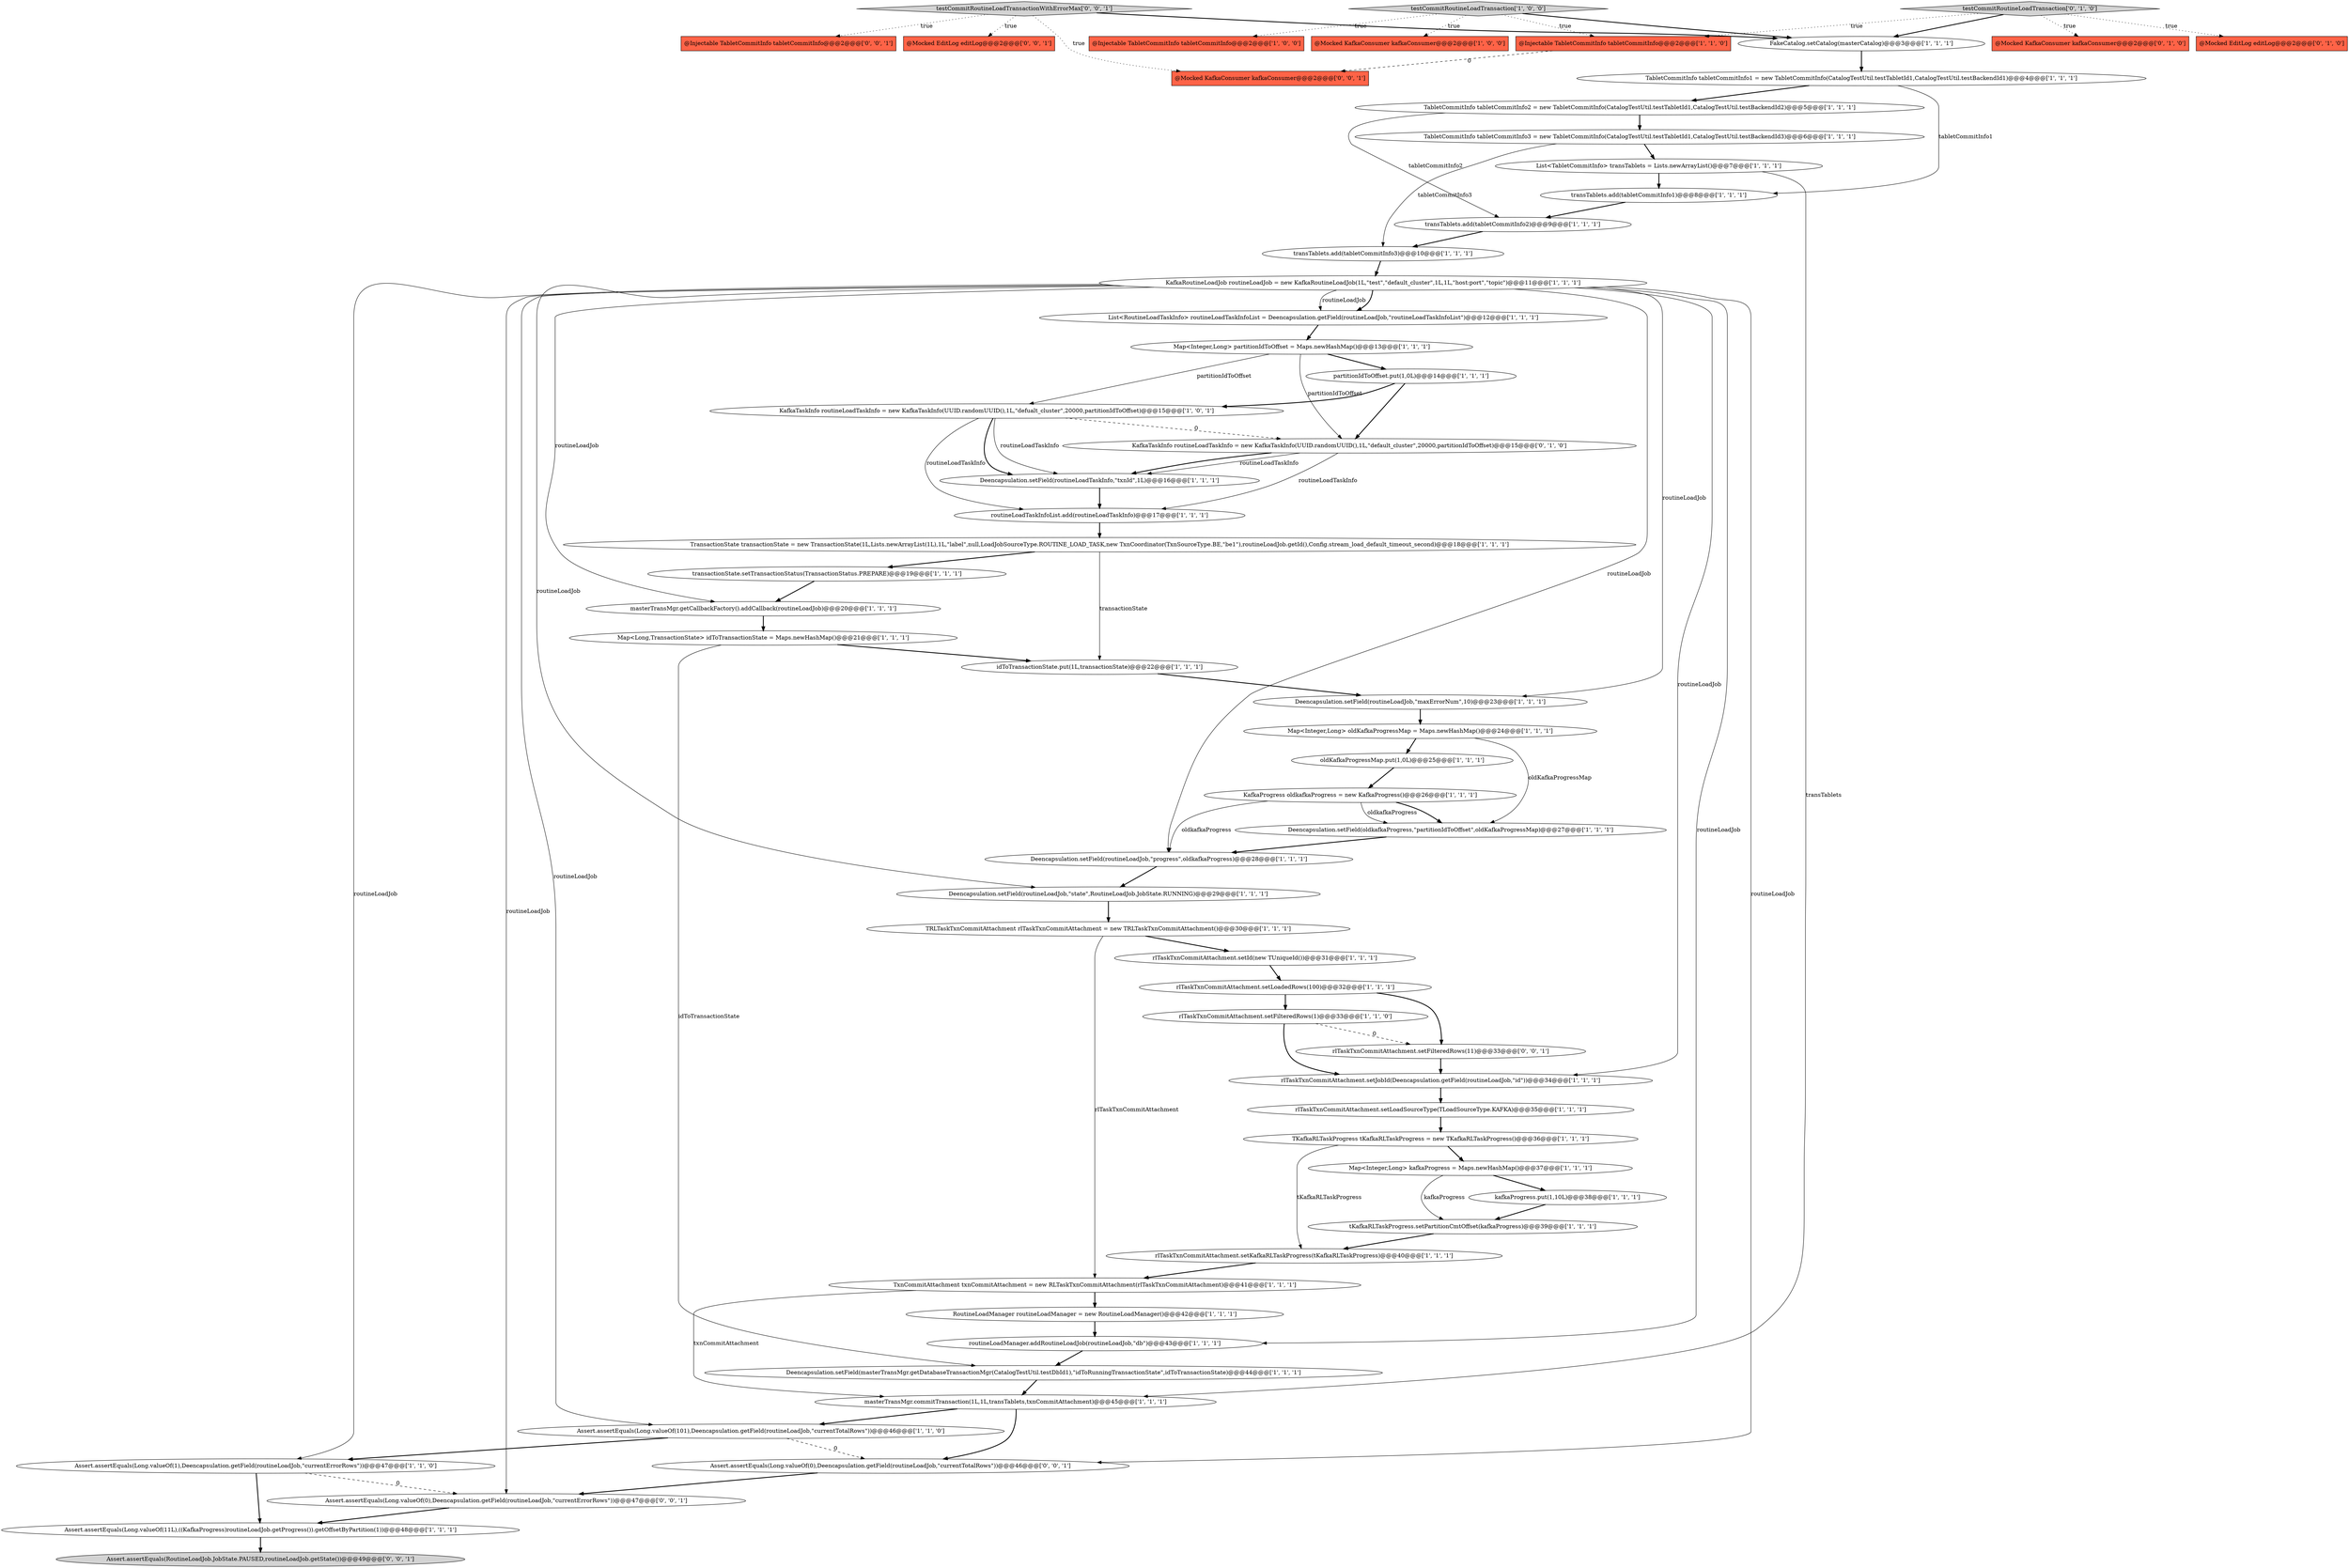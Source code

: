 digraph {
11 [style = filled, label = "Map<Integer,Long> oldKafkaProgressMap = Maps.newHashMap()@@@24@@@['1', '1', '1']", fillcolor = white, shape = ellipse image = "AAA0AAABBB1BBB"];
39 [style = filled, label = "routineLoadTaskInfoList.add(routineLoadTaskInfo)@@@17@@@['1', '1', '1']", fillcolor = white, shape = ellipse image = "AAA0AAABBB1BBB"];
38 [style = filled, label = "Deencapsulation.setField(routineLoadJob,\"progress\",oldkafkaProgress)@@@28@@@['1', '1', '1']", fillcolor = white, shape = ellipse image = "AAA0AAABBB1BBB"];
12 [style = filled, label = "KafkaRoutineLoadJob routineLoadJob = new KafkaRoutineLoadJob(1L,\"test\",\"default_cluster\",1L,1L,\"host:port\",\"topic\")@@@11@@@['1', '1', '1']", fillcolor = white, shape = ellipse image = "AAA0AAABBB1BBB"];
55 [style = filled, label = "Assert.assertEquals(RoutineLoadJob.JobState.PAUSED,routineLoadJob.getState())@@@49@@@['0', '0', '1']", fillcolor = lightgray, shape = ellipse image = "AAA0AAABBB3BBB"];
16 [style = filled, label = "@Injectable TabletCommitInfo tabletCommitInfo@@@2@@@['1', '0', '0']", fillcolor = tomato, shape = box image = "AAA0AAABBB1BBB"];
18 [style = filled, label = "rlTaskTxnCommitAttachment.setJobId(Deencapsulation.getField(routineLoadJob,\"id\"))@@@34@@@['1', '1', '1']", fillcolor = white, shape = ellipse image = "AAA0AAABBB1BBB"];
43 [style = filled, label = "kafkaProgress.put(1,10L)@@@38@@@['1', '1', '1']", fillcolor = white, shape = ellipse image = "AAA0AAABBB1BBB"];
36 [style = filled, label = "transTablets.add(tabletCommitInfo3)@@@10@@@['1', '1', '1']", fillcolor = white, shape = ellipse image = "AAA0AAABBB1BBB"];
15 [style = filled, label = "rlTaskTxnCommitAttachment.setLoadSourceType(TLoadSourceType.KAFKA)@@@35@@@['1', '1', '1']", fillcolor = white, shape = ellipse image = "AAA0AAABBB1BBB"];
20 [style = filled, label = "rlTaskTxnCommitAttachment.setId(new TUniqueId())@@@31@@@['1', '1', '1']", fillcolor = white, shape = ellipse image = "AAA0AAABBB1BBB"];
34 [style = filled, label = "Map<Integer,Long> kafkaProgress = Maps.newHashMap()@@@37@@@['1', '1', '1']", fillcolor = white, shape = ellipse image = "AAA0AAABBB1BBB"];
31 [style = filled, label = "Deencapsulation.setField(oldkafkaProgress,\"partitionIdToOffset\",oldKafkaProgressMap)@@@27@@@['1', '1', '1']", fillcolor = white, shape = ellipse image = "AAA0AAABBB1BBB"];
27 [style = filled, label = "TransactionState transactionState = new TransactionState(1L,Lists.newArrayList(1L),1L,\"label\",null,LoadJobSourceType.ROUTINE_LOAD_TASK,new TxnCoordinator(TxnSourceType.BE,\"be1\"),routineLoadJob.getId(),Config.stream_load_default_timeout_second)@@@18@@@['1', '1', '1']", fillcolor = white, shape = ellipse image = "AAA0AAABBB1BBB"];
10 [style = filled, label = "TabletCommitInfo tabletCommitInfo3 = new TabletCommitInfo(CatalogTestUtil.testTabletId1,CatalogTestUtil.testBackendId3)@@@6@@@['1', '1', '1']", fillcolor = white, shape = ellipse image = "AAA0AAABBB1BBB"];
41 [style = filled, label = "FakeCatalog.setCatalog(masterCatalog)@@@3@@@['1', '1', '1']", fillcolor = white, shape = ellipse image = "AAA0AAABBB1BBB"];
26 [style = filled, label = "TabletCommitInfo tabletCommitInfo1 = new TabletCommitInfo(CatalogTestUtil.testTabletId1,CatalogTestUtil.testBackendId1)@@@4@@@['1', '1', '1']", fillcolor = white, shape = ellipse image = "AAA0AAABBB1BBB"];
8 [style = filled, label = "transTablets.add(tabletCommitInfo2)@@@9@@@['1', '1', '1']", fillcolor = white, shape = ellipse image = "AAA0AAABBB1BBB"];
25 [style = filled, label = "KafkaProgress oldkafkaProgress = new KafkaProgress()@@@26@@@['1', '1', '1']", fillcolor = white, shape = ellipse image = "AAA0AAABBB1BBB"];
44 [style = filled, label = "transTablets.add(tabletCommitInfo1)@@@8@@@['1', '1', '1']", fillcolor = white, shape = ellipse image = "AAA0AAABBB1BBB"];
7 [style = filled, label = "masterTransMgr.getCallbackFactory().addCallback(routineLoadJob)@@@20@@@['1', '1', '1']", fillcolor = white, shape = ellipse image = "AAA0AAABBB1BBB"];
47 [style = filled, label = "RoutineLoadManager routineLoadManager = new RoutineLoadManager()@@@42@@@['1', '1', '1']", fillcolor = white, shape = ellipse image = "AAA0AAABBB1BBB"];
37 [style = filled, label = "@Injectable TabletCommitInfo tabletCommitInfo@@@2@@@['1', '1', '0']", fillcolor = tomato, shape = box image = "AAA0AAABBB1BBB"];
52 [style = filled, label = "@Mocked KafkaConsumer kafkaConsumer@@@2@@@['0', '1', '0']", fillcolor = tomato, shape = box image = "AAA0AAABBB2BBB"];
53 [style = filled, label = "testCommitRoutineLoadTransaction['0', '1', '0']", fillcolor = lightgray, shape = diamond image = "AAA0AAABBB2BBB"];
58 [style = filled, label = "Assert.assertEquals(Long.valueOf(0),Deencapsulation.getField(routineLoadJob,\"currentTotalRows\"))@@@46@@@['0', '0', '1']", fillcolor = white, shape = ellipse image = "AAA0AAABBB3BBB"];
30 [style = filled, label = "rlTaskTxnCommitAttachment.setLoadedRows(100)@@@32@@@['1', '1', '1']", fillcolor = white, shape = ellipse image = "AAA0AAABBB1BBB"];
51 [style = filled, label = "@Mocked EditLog editLog@@@2@@@['0', '1', '0']", fillcolor = tomato, shape = box image = "AAA0AAABBB2BBB"];
17 [style = filled, label = "@Mocked KafkaConsumer kafkaConsumer@@@2@@@['1', '0', '0']", fillcolor = tomato, shape = box image = "AAA0AAABBB1BBB"];
4 [style = filled, label = "TxnCommitAttachment txnCommitAttachment = new RLTaskTxnCommitAttachment(rlTaskTxnCommitAttachment)@@@41@@@['1', '1', '1']", fillcolor = white, shape = ellipse image = "AAA0AAABBB1BBB"];
49 [style = filled, label = "partitionIdToOffset.put(1,0L)@@@14@@@['1', '1', '1']", fillcolor = white, shape = ellipse image = "AAA0AAABBB1BBB"];
2 [style = filled, label = "routineLoadManager.addRoutineLoadJob(routineLoadJob,\"db\")@@@43@@@['1', '1', '1']", fillcolor = white, shape = ellipse image = "AAA0AAABBB1BBB"];
0 [style = filled, label = "Deencapsulation.setField(masterTransMgr.getDatabaseTransactionMgr(CatalogTestUtil.testDbId1),\"idToRunningTransactionState\",idToTransactionState)@@@44@@@['1', '1', '1']", fillcolor = white, shape = ellipse image = "AAA0AAABBB1BBB"];
1 [style = filled, label = "Map<Long,TransactionState> idToTransactionState = Maps.newHashMap()@@@21@@@['1', '1', '1']", fillcolor = white, shape = ellipse image = "AAA0AAABBB1BBB"];
9 [style = filled, label = "TRLTaskTxnCommitAttachment rlTaskTxnCommitAttachment = new TRLTaskTxnCommitAttachment()@@@30@@@['1', '1', '1']", fillcolor = white, shape = ellipse image = "AAA0AAABBB1BBB"];
14 [style = filled, label = "KafkaTaskInfo routineLoadTaskInfo = new KafkaTaskInfo(UUID.randomUUID(),1L,\"defualt_cluster\",20000,partitionIdToOffset)@@@15@@@['1', '0', '1']", fillcolor = white, shape = ellipse image = "AAA0AAABBB1BBB"];
21 [style = filled, label = "masterTransMgr.commitTransaction(1L,1L,transTablets,txnCommitAttachment)@@@45@@@['1', '1', '1']", fillcolor = white, shape = ellipse image = "AAA0AAABBB1BBB"];
57 [style = filled, label = "@Injectable TabletCommitInfo tabletCommitInfo@@@2@@@['0', '0', '1']", fillcolor = tomato, shape = box image = "AAA0AAABBB3BBB"];
42 [style = filled, label = "TKafkaRLTaskProgress tKafkaRLTaskProgress = new TKafkaRLTaskProgress()@@@36@@@['1', '1', '1']", fillcolor = white, shape = ellipse image = "AAA0AAABBB1BBB"];
50 [style = filled, label = "KafkaTaskInfo routineLoadTaskInfo = new KafkaTaskInfo(UUID.randomUUID(),1L,\"default_cluster\",20000,partitionIdToOffset)@@@15@@@['0', '1', '0']", fillcolor = white, shape = ellipse image = "AAA1AAABBB2BBB"];
40 [style = filled, label = "Assert.assertEquals(Long.valueOf(11L),((KafkaProgress)routineLoadJob.getProgress()).getOffsetByPartition(1))@@@48@@@['1', '1', '1']", fillcolor = white, shape = ellipse image = "AAA0AAABBB1BBB"];
33 [style = filled, label = "rlTaskTxnCommitAttachment.setFilteredRows(1)@@@33@@@['1', '1', '0']", fillcolor = white, shape = ellipse image = "AAA0AAABBB1BBB"];
56 [style = filled, label = "rlTaskTxnCommitAttachment.setFilteredRows(11)@@@33@@@['0', '0', '1']", fillcolor = white, shape = ellipse image = "AAA0AAABBB3BBB"];
45 [style = filled, label = "List<RoutineLoadTaskInfo> routineLoadTaskInfoList = Deencapsulation.getField(routineLoadJob,\"routineLoadTaskInfoList\")@@@12@@@['1', '1', '1']", fillcolor = white, shape = ellipse image = "AAA0AAABBB1BBB"];
19 [style = filled, label = "Assert.assertEquals(Long.valueOf(1),Deencapsulation.getField(routineLoadJob,\"currentErrorRows\"))@@@47@@@['1', '1', '0']", fillcolor = white, shape = ellipse image = "AAA0AAABBB1BBB"];
60 [style = filled, label = "testCommitRoutineLoadTransactionWithErrorMax['0', '0', '1']", fillcolor = lightgray, shape = diamond image = "AAA0AAABBB3BBB"];
61 [style = filled, label = "@Mocked KafkaConsumer kafkaConsumer@@@2@@@['0', '0', '1']", fillcolor = tomato, shape = box image = "AAA0AAABBB3BBB"];
28 [style = filled, label = "idToTransactionState.put(1L,transactionState)@@@22@@@['1', '1', '1']", fillcolor = white, shape = ellipse image = "AAA0AAABBB1BBB"];
5 [style = filled, label = "transactionState.setTransactionStatus(TransactionStatus.PREPARE)@@@19@@@['1', '1', '1']", fillcolor = white, shape = ellipse image = "AAA0AAABBB1BBB"];
35 [style = filled, label = "Deencapsulation.setField(routineLoadTaskInfo,\"txnId\",1L)@@@16@@@['1', '1', '1']", fillcolor = white, shape = ellipse image = "AAA0AAABBB1BBB"];
59 [style = filled, label = "@Mocked EditLog editLog@@@2@@@['0', '0', '1']", fillcolor = tomato, shape = box image = "AAA0AAABBB3BBB"];
22 [style = filled, label = "Deencapsulation.setField(routineLoadJob,\"state\",RoutineLoadJob.JobState.RUNNING)@@@29@@@['1', '1', '1']", fillcolor = white, shape = ellipse image = "AAA0AAABBB1BBB"];
48 [style = filled, label = "Map<Integer,Long> partitionIdToOffset = Maps.newHashMap()@@@13@@@['1', '1', '1']", fillcolor = white, shape = ellipse image = "AAA0AAABBB1BBB"];
6 [style = filled, label = "Deencapsulation.setField(routineLoadJob,\"maxErrorNum\",10)@@@23@@@['1', '1', '1']", fillcolor = white, shape = ellipse image = "AAA0AAABBB1BBB"];
13 [style = filled, label = "TabletCommitInfo tabletCommitInfo2 = new TabletCommitInfo(CatalogTestUtil.testTabletId1,CatalogTestUtil.testBackendId2)@@@5@@@['1', '1', '1']", fillcolor = white, shape = ellipse image = "AAA0AAABBB1BBB"];
23 [style = filled, label = "rlTaskTxnCommitAttachment.setKafkaRLTaskProgress(tKafkaRLTaskProgress)@@@40@@@['1', '1', '1']", fillcolor = white, shape = ellipse image = "AAA0AAABBB1BBB"];
24 [style = filled, label = "Assert.assertEquals(Long.valueOf(101),Deencapsulation.getField(routineLoadJob,\"currentTotalRows\"))@@@46@@@['1', '1', '0']", fillcolor = white, shape = ellipse image = "AAA0AAABBB1BBB"];
54 [style = filled, label = "Assert.assertEquals(Long.valueOf(0),Deencapsulation.getField(routineLoadJob,\"currentErrorRows\"))@@@47@@@['0', '0', '1']", fillcolor = white, shape = ellipse image = "AAA0AAABBB3BBB"];
32 [style = filled, label = "tKafkaRLTaskProgress.setPartitionCmtOffset(kafkaProgress)@@@39@@@['1', '1', '1']", fillcolor = white, shape = ellipse image = "AAA0AAABBB1BBB"];
29 [style = filled, label = "testCommitRoutineLoadTransaction['1', '0', '0']", fillcolor = lightgray, shape = diamond image = "AAA0AAABBB1BBB"];
46 [style = filled, label = "oldKafkaProgressMap.put(1,0L)@@@25@@@['1', '1', '1']", fillcolor = white, shape = ellipse image = "AAA0AAABBB1BBB"];
3 [style = filled, label = "List<TabletCommitInfo> transTablets = Lists.newArrayList()@@@7@@@['1', '1', '1']", fillcolor = white, shape = ellipse image = "AAA0AAABBB1BBB"];
32->23 [style = bold, label=""];
11->46 [style = bold, label=""];
60->41 [style = bold, label=""];
50->35 [style = solid, label="routineLoadTaskInfo"];
45->48 [style = bold, label=""];
53->52 [style = dotted, label="true"];
60->57 [style = dotted, label="true"];
39->27 [style = bold, label=""];
24->58 [style = dashed, label="0"];
3->21 [style = solid, label="transTablets"];
19->40 [style = bold, label=""];
10->3 [style = bold, label=""];
10->36 [style = solid, label="tabletCommitInfo3"];
28->6 [style = bold, label=""];
20->30 [style = bold, label=""];
11->31 [style = solid, label="oldKafkaProgressMap"];
0->21 [style = bold, label=""];
12->18 [style = solid, label="routineLoadJob"];
7->1 [style = bold, label=""];
50->39 [style = solid, label="routineLoadTaskInfo"];
13->10 [style = bold, label=""];
23->4 [style = bold, label=""];
34->32 [style = solid, label="kafkaProgress"];
14->50 [style = dashed, label="0"];
12->24 [style = solid, label="routineLoadJob"];
46->25 [style = bold, label=""];
27->28 [style = solid, label="transactionState"];
29->16 [style = dotted, label="true"];
26->13 [style = bold, label=""];
37->61 [style = dashed, label="0"];
14->35 [style = bold, label=""];
9->20 [style = bold, label=""];
6->11 [style = bold, label=""];
60->59 [style = dotted, label="true"];
12->38 [style = solid, label="routineLoadJob"];
21->58 [style = bold, label=""];
22->9 [style = bold, label=""];
42->34 [style = bold, label=""];
19->54 [style = dashed, label="0"];
12->7 [style = solid, label="routineLoadJob"];
50->35 [style = bold, label=""];
44->8 [style = bold, label=""];
49->14 [style = bold, label=""];
36->12 [style = bold, label=""];
26->44 [style = solid, label="tabletCommitInfo1"];
9->4 [style = solid, label="rlTaskTxnCommitAttachment"];
30->56 [style = bold, label=""];
5->7 [style = bold, label=""];
42->23 [style = solid, label="tKafkaRLTaskProgress"];
18->15 [style = bold, label=""];
48->50 [style = solid, label="partitionIdToOffset"];
8->36 [style = bold, label=""];
54->40 [style = bold, label=""];
12->58 [style = solid, label="routineLoadJob"];
43->32 [style = bold, label=""];
4->47 [style = bold, label=""];
53->37 [style = dotted, label="true"];
53->51 [style = dotted, label="true"];
12->19 [style = solid, label="routineLoadJob"];
1->28 [style = bold, label=""];
12->22 [style = solid, label="routineLoadJob"];
4->21 [style = solid, label="txnCommitAttachment"];
29->41 [style = bold, label=""];
33->18 [style = bold, label=""];
12->6 [style = solid, label="routineLoadJob"];
25->38 [style = solid, label="oldkafkaProgress"];
30->33 [style = bold, label=""];
41->26 [style = bold, label=""];
40->55 [style = bold, label=""];
12->2 [style = solid, label="routineLoadJob"];
58->54 [style = bold, label=""];
12->45 [style = bold, label=""];
25->31 [style = bold, label=""];
15->42 [style = bold, label=""];
2->0 [style = bold, label=""];
24->19 [style = bold, label=""];
12->54 [style = solid, label="routineLoadJob"];
53->41 [style = bold, label=""];
34->43 [style = bold, label=""];
31->38 [style = bold, label=""];
29->37 [style = dotted, label="true"];
48->49 [style = bold, label=""];
29->17 [style = dotted, label="true"];
60->61 [style = dotted, label="true"];
25->31 [style = solid, label="oldkafkaProgress"];
13->8 [style = solid, label="tabletCommitInfo2"];
21->24 [style = bold, label=""];
38->22 [style = bold, label=""];
35->39 [style = bold, label=""];
14->39 [style = solid, label="routineLoadTaskInfo"];
56->18 [style = bold, label=""];
47->2 [style = bold, label=""];
27->5 [style = bold, label=""];
14->35 [style = solid, label="routineLoadTaskInfo"];
12->45 [style = solid, label="routineLoadJob"];
33->56 [style = dashed, label="0"];
48->14 [style = solid, label="partitionIdToOffset"];
49->50 [style = bold, label=""];
3->44 [style = bold, label=""];
1->0 [style = solid, label="idToTransactionState"];
}
